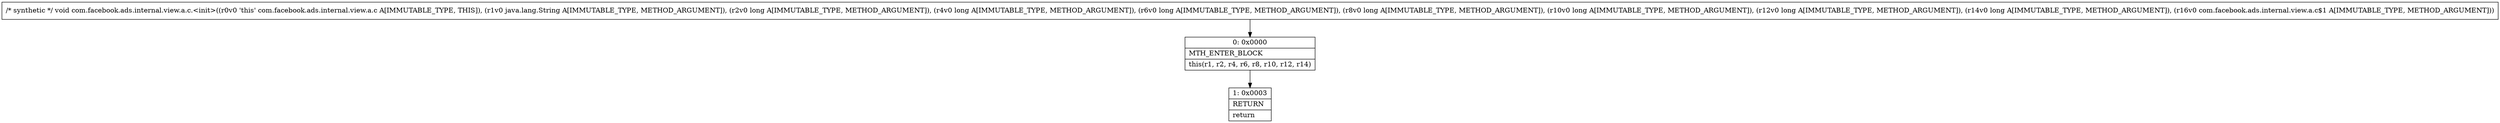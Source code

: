 digraph "CFG forcom.facebook.ads.internal.view.a.c.\<init\>(Ljava\/lang\/String;JJJJJJJLcom\/facebook\/ads\/internal\/view\/a\/c$1;)V" {
Node_0 [shape=record,label="{0\:\ 0x0000|MTH_ENTER_BLOCK\l|this(r1, r2, r4, r6, r8, r10, r12, r14)\l}"];
Node_1 [shape=record,label="{1\:\ 0x0003|RETURN\l|return\l}"];
MethodNode[shape=record,label="{\/* synthetic *\/ void com.facebook.ads.internal.view.a.c.\<init\>((r0v0 'this' com.facebook.ads.internal.view.a.c A[IMMUTABLE_TYPE, THIS]), (r1v0 java.lang.String A[IMMUTABLE_TYPE, METHOD_ARGUMENT]), (r2v0 long A[IMMUTABLE_TYPE, METHOD_ARGUMENT]), (r4v0 long A[IMMUTABLE_TYPE, METHOD_ARGUMENT]), (r6v0 long A[IMMUTABLE_TYPE, METHOD_ARGUMENT]), (r8v0 long A[IMMUTABLE_TYPE, METHOD_ARGUMENT]), (r10v0 long A[IMMUTABLE_TYPE, METHOD_ARGUMENT]), (r12v0 long A[IMMUTABLE_TYPE, METHOD_ARGUMENT]), (r14v0 long A[IMMUTABLE_TYPE, METHOD_ARGUMENT]), (r16v0 com.facebook.ads.internal.view.a.c$1 A[IMMUTABLE_TYPE, METHOD_ARGUMENT])) }"];
MethodNode -> Node_0;
Node_0 -> Node_1;
}

